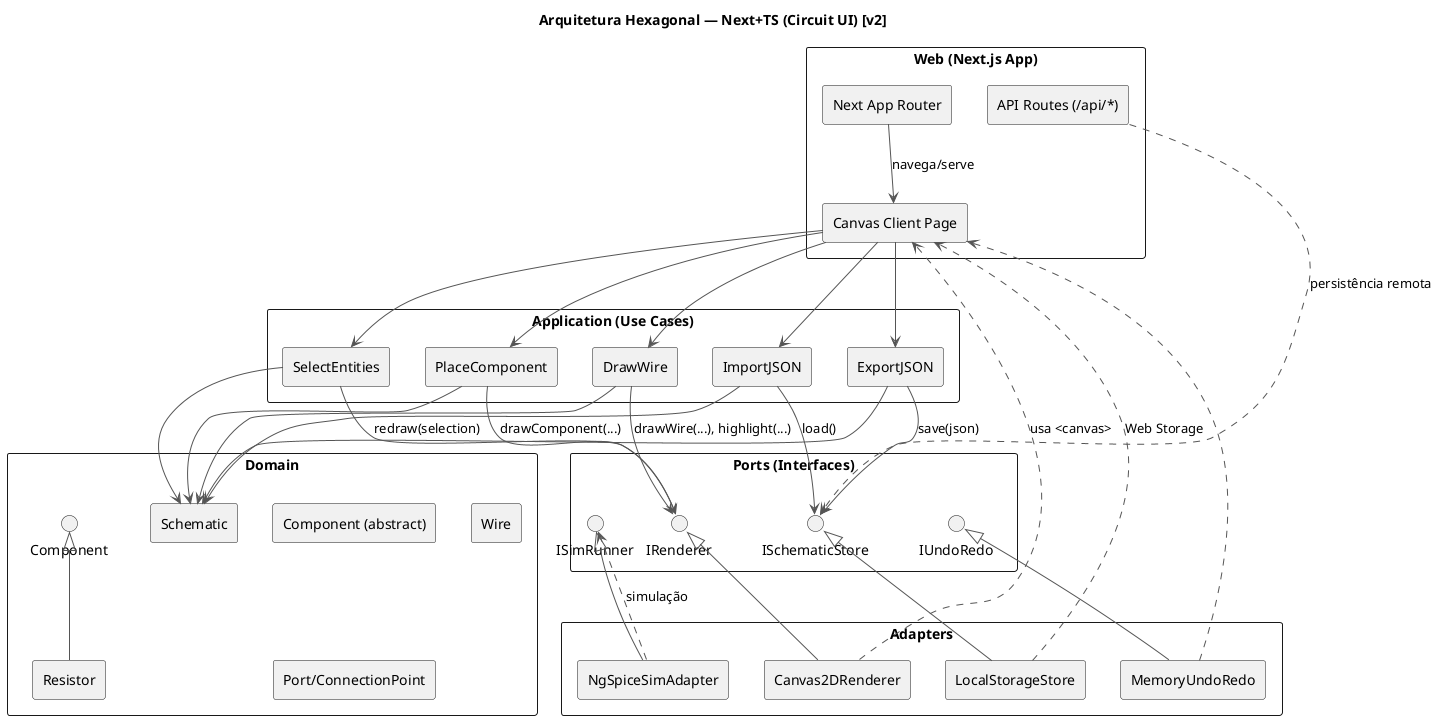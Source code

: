 @startuml
title Arquitetura Hexagonal — Next+TS (Circuit UI) [v2]

skinparam ArrowColor #555
skinparam PackageStyle Rectangle
skinparam ComponentStyle rectangle

package "Web (Next.js App)" {
  [Next App Router] as AppRouter
  [Canvas Client Page] as CanvasUI
  [API Routes (/api/*)] as ApiRoutes
}

package "Application (Use Cases)" {
  [PlaceComponent]
  [DrawWire]
  [SelectEntities]
  [ExportJSON]
  [ImportJSON]
}

package "Domain" {
  [Schematic]
  [Component (abstract)]
  [Resistor]
  [Wire]
  [Port/ConnectionPoint]
  Component <|-- Resistor
}

package "Ports (Interfaces)" {
  interface IRenderer
  interface ISchematicStore
  interface ISimRunner
  interface IUndoRedo
}

package "Adapters" {
  [Canvas2DRenderer] -up-|> IRenderer
  [LocalStorageStore] -up-|> ISchematicStore
  [NgSpiceSimAdapter] -up-|> ISimRunner
  [MemoryUndoRedo] -up-|> IUndoRedo
}

/' Fluxo UI -> Application (driver) '/
AppRouter --> CanvasUI : navega/serve
CanvasUI --> PlaceComponent
CanvasUI --> DrawWire
CanvasUI --> SelectEntities
CanvasUI --> ExportJSON
CanvasUI --> ImportJSON

/' Application -> Domain '/
PlaceComponent --> Schematic
DrawWire --> Schematic
SelectEntities --> Schematic
ExportJSON --> Schematic
ImportJSON --> Schematic

/' Application -> Ports (driven) '/
PlaceComponent --> IRenderer : drawComponent(...)
DrawWire --> IRenderer : drawWire(...), highlight(...)
SelectEntities --> IRenderer : redraw(selection)
ExportJSON --> ISchematicStore : save(json)
ImportJSON --> ISchematicStore : load()

/' Realizações '/
Canvas2DRenderer ..> CanvasUI : usa <canvas>
LocalStorageStore ..> CanvasUI : Web Storage
MemoryUndoRedo ..> CanvasUI

/' Integrações opcionais (pontilhado) '/
ApiRoutes ..> ISchematicStore : ..persistência remota..
NgSpiceSimAdapter ..> ISimRunner : ..simulação..

@enduml
